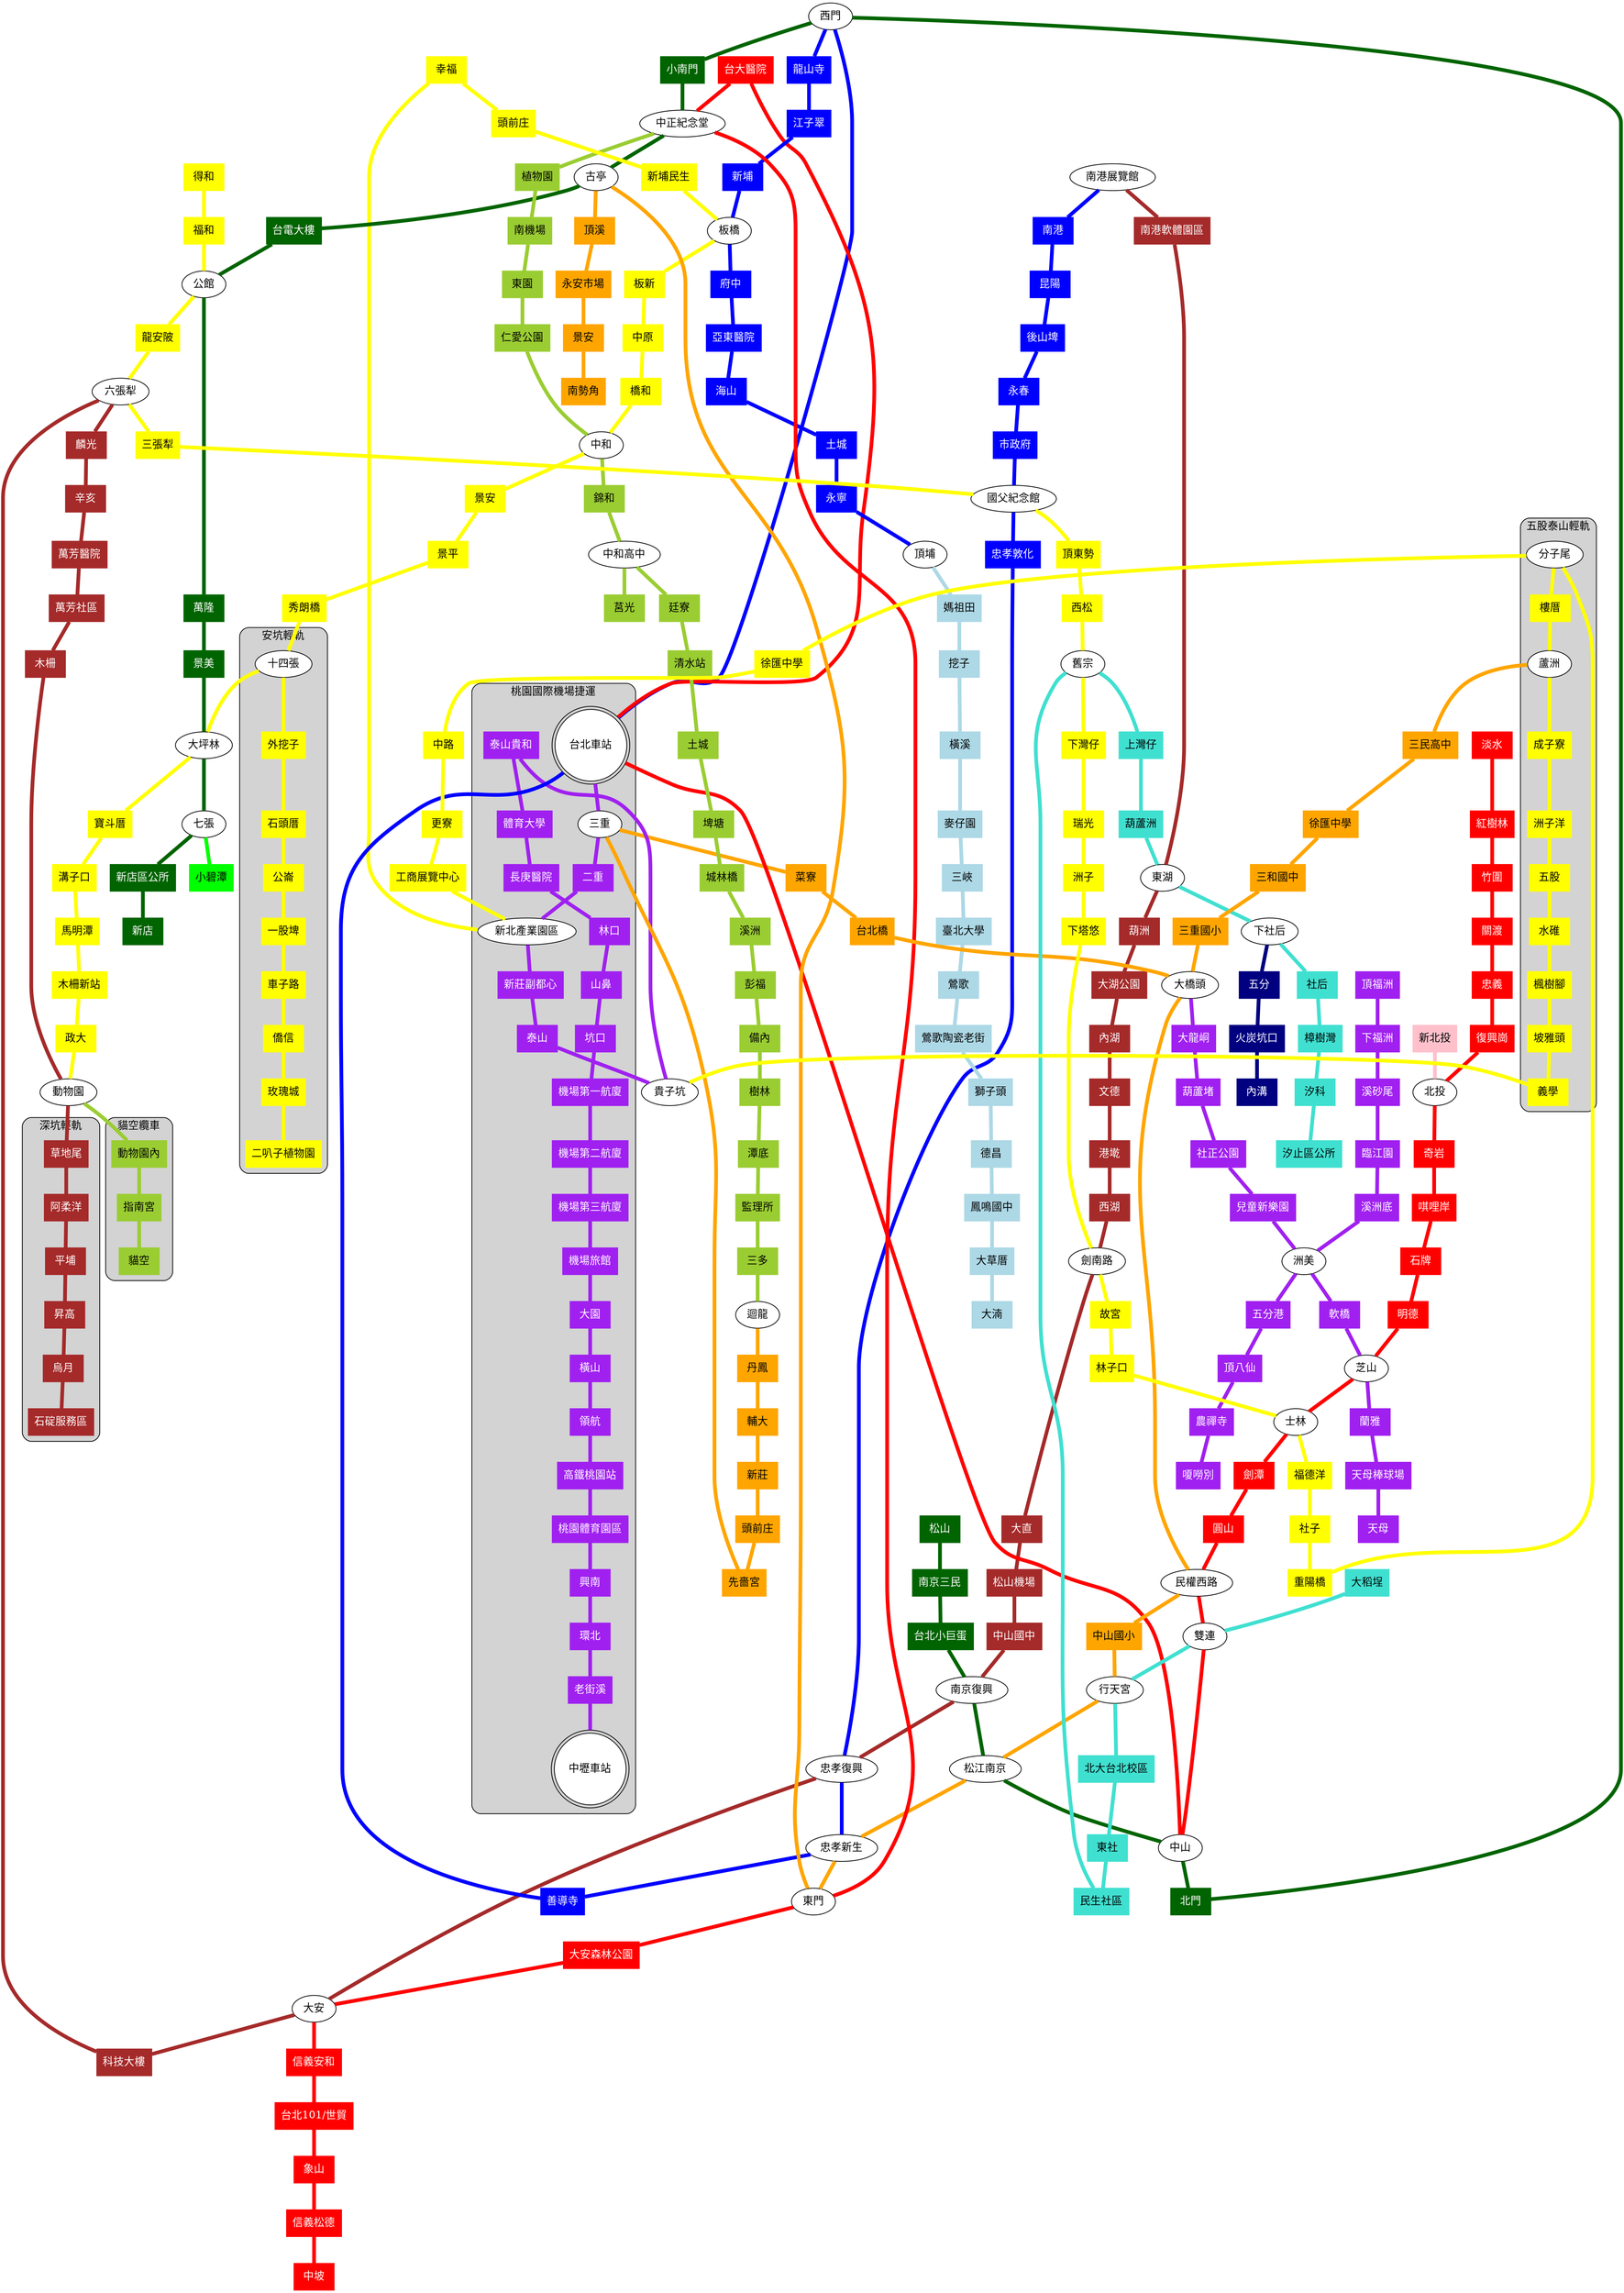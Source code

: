 graph taipei_mrt {
    node [shape=box, style=filled]
    edge [penwidth=5]

    node [color=purple, fontcolor=white]
    subgraph cluster_4 {
        label="桃園國際機場捷運"
        style="rounded, filled"
        node [color=purple, fontcolor=white]

        A1_BL7_R13 [label="台北車站", shape=doublecircle, color=black, fontcolor=black, fillcolor=white]
        A2_O5 [label="三重", shape=ellipse, color=black, fontcolor=black, fillcolor=white]
        A2a [label="二重"]
        A3_Y19 [label="新北產業園區", shape=ellipse, color=black, fontcolor=black, fillcolor=white]
        A4 [label="新莊副都心"]
        A5 [label="泰山"]
    }
    A5a_W8 [label="貴子坑", shape=ellipse, color=black, fontcolor=black, fillcolor=white]
    subgraph cluster_4 {
        label="桃園國際機場捷運"
        style="rounded, filled"
        node [color=purple, fontcolor=white]

        A6 [label="泰山貴和"]
        A7 [label="體育大學"]
        A8 [label="長庚醫院"]
        A9 [label="林口"]
        A10 [label="山鼻"]
        A11 [label="坑口"]
        A12 [label="機場第一航廈"]
        A13 [label="機場第二航廈"]
        A14 [label="機場第三航廈"]
        A14a [label="機場旅館"]
        A15 [label="大園"]
        A16 [label="橫山"]
        A17 [label="領航"]
        A18 [label="高鐵桃園站"]
        A19 [label="桃園體育園區"]
        A20 [label="興南"]
        A21 [label="環北"]
        A22 [label="老街溪"]
        A23 [label="中壢車站", shape=doublecircle, color=black, fontcolor=black, fillcolor=white]
    }

    edge [color=purple]
    A1_BL7_R13 -- A2_O5 -- A2a -- A3_Y19 -- A4 -- A5 -- A5a_W8 -- A6 -- A7 -- A8 -- A9 -- A10 -- A11 -- A12 -- A13 -- A14 -- A14a -- A15 -- A16 -- A17 -- A18 -- A19 -- A20 -- A21 -- A22 -- A23

    node [color=blue, fontcolor=white]
    BL18_B11 [label="南港展覽館", shape=ellipse, color=black, fontcolor=black, fillcolor=white]
    BL17 [label="南港"]
    BL16 [label="昆陽"]
    BL15 [label="後山埤"]
    BL14 [label="永春"]
    BL13 [label="市政府"]
    BL12_Y37 [label="國父紀念館", shape=ellipse, color=black, fontcolor=black, fillcolor=white]
    BL11 [label="忠孝敦化"]
    BL10_BR4 [label="忠孝復興", shape=ellipse, color=black, fontcolor=black, fillcolor=white]
    BL9_O13 [label="忠孝新生", shape=ellipse, color=black, fontcolor=black, fillcolor=white]
    BL8 [label="善導寺"]
    A1_BL7_R13 [label="台北車站", shape=doublecircle, color=black, fontcolor=black, fillcolor=white]
    BL6_G13 [label="西門", shape=ellipse, color=black, fontcolor=black, fillcolor=white]
    BL5 [label="龍山寺"]
    BL4 [label="江子翠"]
    BL3 [label="新埔"]
    B2_Y15 [label="板橋", shape=ellipse, color=black, fontcolor=black, fillcolor=white]
    BL1 [label="府中"]
    BL40 [label="亞東醫院"]
    BL39 [label="海山"]
    BL38 [label="土城"]
    BL37 [label="永寧"]
    BL36_LB01 [label="頂埔", shape=ellipse, color=black, fontcolor=black, fillcolor=white]

    edge [color=blue]
    BL18_B11 -- BL17 -- BL16 -- BL15 -- BL14-- BL13 -- BL12_Y37 -- BL11 -- BL10_BR4 -- BL9_O13 -- BL8 -- A1_BL7_R13 -- BL6_G13 -- BL5 -- BL4 -- BL3 -- B2_Y15 -- BL1 -- BL40 -- BL39 -- BL38 -- BL37 -- BL36_LB01

    node [color=brown, fontcolor=white]
    BL18_B11 [label="南港展覽館", shape=ellipse, color=black, fontcolor=black, fillcolor=white]
    B10 [label="南港軟體園區"]
    B9_SB10 [label="東湖", shape=ellipse, color=black, fontcolor=black, fillcolor=white]
    B8 [label="葫洲"]
    B7 [label="大湖公園"]
    B6 [label="內湖"]
    B5 [label="文德"]
    B4 [label="港墘"]
    B3 [label="西湖"]
    B2_Y29 [label="劍南路", shape=ellipse, color=black, fontcolor=black, fillcolor=white]
    B1 [label="大直"]
    BR1 [label="松山機場"]
    BR2 [label="中山國中"]
    BR3_G18 [label="南京復興", shape=ellipse, color=black, fontcolor=black, fillcolor=white]
    BL10_BR4 [label="忠孝復興", shape=ellipse, color=black, fontcolor=black, fillcolor=white]
    BR5_R8 [label="大安", shape=ellipse, color=black, fontcolor=black, fillcolor=white]
    BR6 [label="科技大樓"]
    BR7_Y39 [label="六張犁", shape=ellipse, color=black, fontcolor=black, fillcolor=white]
    BR8 [label="麟光"]
    BR9 [label="辛亥"]
    BR10 [label="萬芳醫院"]
    BR11 [label="萬芳社區"]
    BR12 [label="木柵"]
    BR13_GLA0_S1_Y1 [label="動物園", shape=ellipse, color=black, fontcolor=black, fillcolor=white]

    edge [color=brown]
    BL18_B11 -- B10 -- B9_SB10 -- B8 -- B7 -- B6 -- B5 -- B4 -- B3 -- B2_Y29 -- B1 -- BR1 -- BR2 -- BR3_G18 -- BL10_BR4 -- BR5_R8 -- BR6 -- BR7_Y39 -- BR8 -- BR9 -- BR10 -- BR11 -- BR12 -- BR13_GLA0_S1_Y1

    node [color=darkgreen, fontcolor=white]
    G22 [label="松山"]
    G21 [label="南京三民"]
    G19 [label="台北小巨蛋"]
    BR3_G18 [label="南京復興", shape=ellipse, color=black, fontcolor=black, fillcolor=white]
    O12_G17 [label="松江南京", shape=ellipse, color=black, fontcolor=black, fillcolor=white]
    G16_R14 [label="中山", shape=ellipse, color=black, fontcolor=black, fillcolor=white]
    G14 [label="北門"]
    BL6_G13 [label="西門", shape=ellipse, color=black, fontcolor=black, fillcolor=white]
    G12 [label="小南門"]
    G11_LG01_R11 [label="中正紀念堂", shape=ellipse, color=black, fontcolor=black, fillcolor=white]
    G10_O15 [label="古亭", shape=ellipse, color=black, fontcolor=black, fillcolor=white]
    G9 [label="台電大樓"]
    G7_Y41 [label="公館", shape=ellipse, color=black, fontcolor=black, fillcolor=white]
    G6 [label="萬隆"]
    G5 [label="景美"]
    G4_Y6 [label="大坪林", shape=ellipse, color=black, fontcolor=black, fillcolor=white]
    G3 [label="七張", shape=ellipse, color=black, fontcolor=black, fillcolor=white]
    G2 [label="新店區公所"]
    G1 [label="新店"]
    node [color=green, fontcolor=black]
    G1A [label="小碧潭"]

    edge [color=darkgreen]
    G22 -- G21 -- G19 -- BR3_G18 -- O12_G17 -- G16_R14 -- G14 -- BL6_G13 -- G12 -- G11_LG01_R11 -- G10_O15 -- G9 -- G7_Y41 -- G6 -- G5 -- G4_Y6 -- G3 -- G2 -- G1
    edge [color=green]
    G3 -- G1A

    node [color=yellow, fontcolor=black]
    subgraph cluster_2 {
        label="安坑輕軌"
        style="rounded, filled"
        node [color=yellow, fontcolor=black]

        K9_Y7 [label="十四張", shape=ellipse, color=black, fontcolor=black, fillcolor=white]
        K8 [label="外挖子"]
        K7 [label="石頭厝"]
        K6 [label="公崙"]
        K5 [label="一股埤"]
        K4 [label="車子路"]
        K3 [label="僑信"]
        K2 [label="玫瑰城"]
        K1 [label="二叭子植物園"]
    }

    edge [color=yellow]
    K9_Y7 -- K8 -- K7 -- K6 -- K5 -- K4 -- K3 -- K2 -- K1

    node [color=lightblue, fontcolor=black]
    BL36_LB01 [label="頂埔", shape=ellipse, color=black, fontcolor=black, fillcolor=white]
    LB02 [label="媽祖田"]
    LB03 [label="挖子"]
    LB04 [label="橫溪"]
    LB05 [label="麥仔園"]
    LB06 [label="三峽"]
    LB07 [label="臺北大學"]
    LB08 [label="鶯歌"]
    LB09 [label="鶯歌陶瓷老街"]
    LB10 [label="獅子頭"]
    LB11 [label="德昌"]
    LB12 [label="鳳鳴國中"]
    LB13 [label="大草厝"]
    LB14 [label="大湳"]

    edge [color=lightblue]
    BL36_LB01 -- LB02 -- LB03 -- LB04 -- LB05 -- LB06 -- LB07 -- LB08 -- LB09 -- LB10 -- LB11 -- LB12 -- LB13 -- LB14

    node [color=yellowgreen, fontcolor=black]
    G11_LG01_R11 [label="中正紀念堂", shape=ellipse, color=black, fontcolor=black, fillcolor=white]
    LG02 [label="植物園"]
    LG03 [label="南機場"]
    LG04 [label="東園"]
    LG05 [label="仁愛公園"]
    LG06_Y11 [label="中和", shape=ellipse, color=black, fontcolor=black, fillcolor=white]
    LG07 [label="錦和"]
    LG08 [label="中和高中", shape=ellipse, color=black, fontcolor=black, fillcolor=white]
    LG09 [label="廷寮"]
    LG10 [label="清水站"]
    LG11 [label="土城"]
    LG12 [label="埤塘"]
    LG13 [label="城林橋"]
    LG14 [label="溪洲"]
    LG15 [label="彭福"]
    LG16 [label="備內"]
    LG17 [label="樹林"]
    LG18 [label="潭底"]
    LG19 [label="監理所"]
    LG20 [label="三多"]
    LG21_O59 [label="迴龍", shape=ellipse, color=black, fontcolor=black, fillcolor=white]
    LG08A [label="莒光"]

    edge [color=yellowgreen]
    G11_LG01_R11 -- LG02 -- LG03 -- LG04 -- LG05 -- LG06_Y11 -- LG07 -- LG08 -- LG09 -- LG10 -- LG11 -- LG12 -- LG13 -- LG14 -- LG15 -- LG16 -- LG17 -- LG18 -- LG19 -- LG20 -- LG21_O59
    LG08 -- LG08A

    node [color=purple, fontcolor=white]
    LR01 [label="頂福洲"]
    LR02 [label="下福洲"]
    LR03 [label="溪砂尾"]
    LR04 [label="臨江園"]
    LR05 [label="溪洲底"]
    L005_LR06 [label="洲美", shape=ellipse, color=black, fontcolor=black, fillcolor=white]
    LR07 [label="軟橋"]
    LR08_R21 [label="芝山", shape=ellipse, color=black, fontcolor=black, fillcolor=white]
    LR09 [label="蘭雅"]
    LR10 [label="天母棒球場"]
    LR11 [label="天母"]
    L001_O8 [label="大橋頭", shape=ellipse, color=black, fontcolor=black, fillcolor=white]
    L002 [label="大龍峒"]
    L003 [label="葫蘆堵"]
    L004 [label="社正公園"]
    L004_P [label="兒童新樂園"]
    L005_LR06 [label="洲美", shape=ellipse, color=black, fontcolor=black, fillcolor=white]
    L006 [label="五分港"]
    L007 [label="頂八仙"]
    L008 [label="農禪寺"]
    L009 [label="嗄嘮別"]

    edge [color=purple]
    LR01 -- LR02 -- LR03 -- LR04 -- LR05 -- L005_LR06 -- LR07 -- LR08_R21 -- LR09 -- LR10 -- LR11
    L001_O8 -- L002 -- L003 -- L004 -- L004_P -- L005_LR06 -- L006 -- L007 -- L008 -- L009

    node [color=orange, fontcolor=black]
    O43_W1 [label="蘆洲", shape=ellipse, color=black, fontcolor=black, fillcolor=white]
    O44 [label="三民高中"]
    O45 [label="徐匯中學"]
    O46 [label="三和國中"]
    O47 [label="三重國小"]
    LG21_O59 [label="迴龍", shape=ellipse, color=black, fontcolor=black, fillcolor=white]
    O60 [label="丹鳳"]
    O1 [label="輔大"]
    O2 [label="新莊"]
    O3 [label="頭前庄"]
    O4 [label="先嗇宮"]
    A2_O5 [label="三重"]
    O6 [label="菜寮"]
    O7 [label="台北橋"]
    L001_O8 [label="大橋頭", shape=ellipse, color=black, fontcolor=black, fillcolor=white]
    O9_R16 [label="民權西路", shape=ellipse, color=black, fontcolor=black, fillcolor=white]
    O10 [label="中山國小"]
    O11_SB03 [label="行天宮", shape=ellipse, color=black, fontcolor=black, fillcolor=white]
    O12_G17 [label="松江南京", shape=ellipse, color=black, fontcolor=black, fillcolor=white]
    BL9_O13 [label="忠孝新生", shape=ellipse, color=black, fontcolor=black, fillcolor=white]
    O14_R10 [label="東門", shape=ellipse, color=black, fontcolor=black, fillcolor=white]
    G10_O15 [label="古亭", shape=ellipse, color=black, fontcolor=black, fillcolor=white]
    O16 [label="頂溪"]
    O17 [label="永安市場"]
    O18 [label="景安"]
    O19 [label="南勢角"]

    edge [color=orange]
    O43_W1 -- O44 -- O45 -- O46 -- O47 -- L001_O8
    LG21_O59 -- O60 -- O1 -- O2 -- O3 -- O4 -- A2_O5 -- O6 -- O7 -- L001_O8 -- O9_R16 -- O10 -- O11_SB03 -- O12_G17 -- BL9_O13 -- O14_R10 -- G10_O15 -- O16 -- O17 -- O18 -- O19

    node [color=pink, fontcolor=black]
    R27 [label="新北投"]
    node [color=red, fontcolor=white]
    R33 [label="淡水"]
    R32 [label="紅樹林"]
    R31 [label="竹圍"]
    R30 [label="關渡"]
    R29 [label="忠義"]
    R28 [label="復興崗"]
    R26 [label="北投", shape=ellipse, color=black, fontcolor=black, fillcolor=white]
    R25 [label="奇岩"]
    R24 [label="唭哩岸"]
    R23 [label="石牌"]
    R22 [label="明德"]
    LR08_R21 [label="芝山", shape=ellipse, color=black, fontcolor=black, fillcolor=white]
    R20_Y26 [label="士林", shape=ellipse, color=black, fontcolor=black, fillcolor=white]
    R18A [label="劍潭"]
    R17 [label="圓山"]
    O9_R16 [label="民權西路", shape=ellipse, color=black, fontcolor=black, fillcolor=white]
    R15_SB02 [label="雙連", shape=ellipse, color=black, fontcolor=black, fillcolor=white]
    G16_R14 [label="中山", shape=ellipse, color=black, fontcolor=black, fillcolor=white]
    A1_BL7_R13 [label="台北車站", shape=doublecircle, color=black, fontcolor=black, fillcolor=white]
    R12 [label="台大醫院"]
    G11_LG01_R11 [label="中正紀念堂", shape=ellipse, color=black, fontcolor=black, fillcolor=white]
    O14_R10 [label="東門", shape=ellipse, color=black, fontcolor=black, fillcolor=white]
    R9 [label="大安森林公園"]
    BR5_R8 [label="大安", shape=ellipse, color=black, fontcolor=black, fillcolor=white]
    R7 [label="信義安和"]
    R6 [label="台北101/世貿"]
    R5 [label="象山"]
    R4 [label="信義松德"]
    R3 [label="中坡"]

    edge [color=red]
    R33 -- R32 -- R31 -- R30 -- R29 -- R28 -- R26 -- R25 -- R24 -- R23 -- R22 -- LR08_R21 -- R20_Y26 -- R18A -- R17 -- O9_R16 -- R15_SB02 -- G16_R14 -- A1_BL7_R13 -- R12 -- G11_LG01_R11 -- O14_R10 -- R9 -- BR5_R8 -- R7 -- R6 -- R5 -- R4 -- R3
    edge [color=pink]
    R27 -- R26

    node [color=brown, fontcolor=white]
    BR13_GLA0_S1_Y1 [label="動物園"]
    subgraph cluster_0 {
        label="深坑輕軌"
        style="rounded, filled"
        node [color=brown, fontcolor=white]

        S2 [label="草地尾"]
        S3 [label="阿柔洋"]
        S4 [label="平埔"]
        S5 [label="昇高"]
        S6 [label="烏月"]
        S7 [label="石碇服務區"]
    }

    edge [color=brown]
    BR13_GLA0_S1_Y1 -- S2 -- S3 -- S4 -- S5 -- S6 -- S7

    node [color=yellowgreen, fontcolor=black]
    BR13_GLA0_S1_Y1 [label="動物園"]
    subgraph cluster_1 {
        label="貓空纜車"
        style="rounded, filled"
        node [color=yellowgreen, fontcolor=black]

        GLA1 [label="動物園內"]
        GLA2 [label="指南宮"]
        GLA3 [label="貓空"]
    }

    edge [color=yellowgreen]
    BR13_GLA0_S1_Y1 -- GLA1 -- GLA2 -- GLA3

    node [color=turquoise, fontcolor=black]
    SB01 [label="大稻埕"]
    R15_SB02 [label="雙連", shape=ellipse, color=black, fontcolor=black, fillcolor=white]
    O11_SB03 [label="行天宮", shape=ellipse, color=black, fontcolor=black, fillcolor=white]
    SB04 [label="北大台北校區"]
    SB05 [label="東社"]
    SB06 [label="民生社區"]
    SB07_Y34 [label="舊宗", shape=ellipse, color=black, fontcolor=black, fillcolor=white]
    SB08 [label="上灣仔"]
    SB09 [label="葫蘆洲"]
    B9_SB10 [label="東湖", shape=ellipse, color=black, fontcolor=black, fillcolor=white]
    SB11 [label="下社后", shape=ellipse, color=black, fontcolor=black, fillcolor=white]
    SB12 [label="社后"]
    SB13 [label="樟樹灣"]
    SB14 [label="汐科"]
    SB15 [label="汐止區公所"]
    node [color=navy, fontcolor=white]
    SB11A [label="五分"]
    SB11B [label="火炭坑口"]
    SB11C [label="內溝"]

    edge [color=turquoise]
    SB01 -- R15_SB02 -- O11_SB03 -- SB04 -- SB05 -- SB06 -- SB07_Y34 -- SB08 -- SB09 -- B9_SB10 -- SB11 -- SB12 -- SB13 -- SB14 -- SB15
    edge [color=navy]
    SB11 -- SB11A -- SB11B -- SB11C

    node [color=yellow, fontcolor=black]
    Y43 [label="得和"]
    Y42 [label="福和"]
    G7_Y41 [label="公館", shape=ellipse, color=black, fontcolor=black, fillcolor=white]
    Y40 [label="龍安陂"]
    BR7_Y39 [label="六張犁", shape=ellipse, color=black, fontcolor=black, fillcolor=white]
    Y38 [label="三張犁"]
    BL12_Y37 [label="國父紀念館", shape=ellipse, color=black, fontcolor=black, fillcolor=white]
    Y36 [label="頂東勢"]
    Y35 [label="西松"]
    SB07_Y34 [label="舊宗", shape=ellipse, color=black, fontcolor=black, fillcolor=white]
    Y33 [label="下灣仔"]
    Y32 [label="瑞光"]
    Y31 [label="洲子"]
    Y30 [label="下塔悠"]
    B2_Y29 [label="劍南路", shape=ellipse, color=black, fontcolor=black, fillcolor=white]
    Y28 [label="故宮"]
    Y27 [label="林子口"]
    R20_Y26 [label="士林", shape=ellipse, color=black, fontcolor=black, fillcolor=white]
    Y25 [label="福德洋"]
    Y24 [label="社子"]
    Y23 [label="重陽橋"]
    Y22_W1A [label="分子尾", shape=ellipse, color=black, fontcolor=black, fillcolor=white]
    Y21 [label="徐匯中學"]
    Y20 [label="中路"]
    Y19B [label="更寮"]
    Y19A [label="工商展覽中心"]
    A3_Y19 [label="新北產業園區"]
    Y18 [label="幸福"]
    Y17 [label="頭前庄"]
    Y16 [label="新埔民生"]
    B2_Y15 [label="板橋", shape=ellipse, color=black, fontcolor=black, fillcolor=white]
    Y14 [label="板新"]
    Y13 [label="中原"]
    Y12 [label="橋和"]
    LG06_Y11 [label="中和", shape=ellipse, color=black, fontcolor=black, fillcolor=white]
    Y10 [label="景安"]
    Y9 [label="景平"]
    Y8_Y44 [label="秀朗橋"]
    K9_Y7 [label="十四張"]
    G4_Y6 [label="大坪林", shape=ellipse, color=black, fontcolor=black, fillcolor=white]
    Y5 [label="寶斗厝"]
    Y4 [label="溝子口"]
    Y3 [label="馬明潭"]
    Y2 [label="木柵新站"]
    Y1A [label="政大"]
    BR13_GLA0_S1_Y1 [label="動物園", shape=ellipse, color=black, fontcolor=black, fillcolor=white]

    edge [color=yellow]
    Y43 -- Y42 -- G7_Y41 -- Y40 -- BR7_Y39 -- Y38 -- BL12_Y37 -- Y36 -- Y35 -- SB07_Y34 -- Y33 -- Y32 -- Y31 -- Y30 -- B2_Y29 -- Y28 -- Y27 -- R20_Y26 -- Y25 -- Y24 -- Y23 -- Y22_W1A -- Y21 -- Y20 -- Y19B -- Y19A -- A3_Y19 -- Y18 -- Y17 -- Y16 -- B2_Y15 -- Y14 -- Y13 -- Y12 -- LG06_Y11 -- Y10 -- Y9 -- Y8_Y44 -- K9_Y7 -- G4_Y6 -- Y5 -- Y4 -- Y3 -- Y2 -- Y1A -- BR13_GLA0_S1_Y1

    node [color=yellow, fontcolor=black]
    subgraph cluster_3 {
        label="五股泰山輕軌"
        style="rounded, filled"
        node [color=yellow, fontcolor=black]

        Y22_W1A [label="分子尾", shape=ellipse, color=black, fontcolor=black, fillcolor=white]
        W1B [label="樓厝"]
        O43_W1 [label="蘆洲"]
        W2A [label="成子寮"]
        W2 [label="洲子洋"]
        W3 [label="五股"]
        W4 [label="水碓"]
        W5 [label="楓樹腳"]
        W6 [label="坡雅頭"]
        W7 [label="義學"]
    }
    A5a_W8 [label="貴子坑"]

    edge [color=yellow]
    Y22_W1A -- W1B -- O43_W1 -- W2A -- W2 -- W3 -- W4 -- W5 -- W6 -- W7 -- A5a_W8
}
